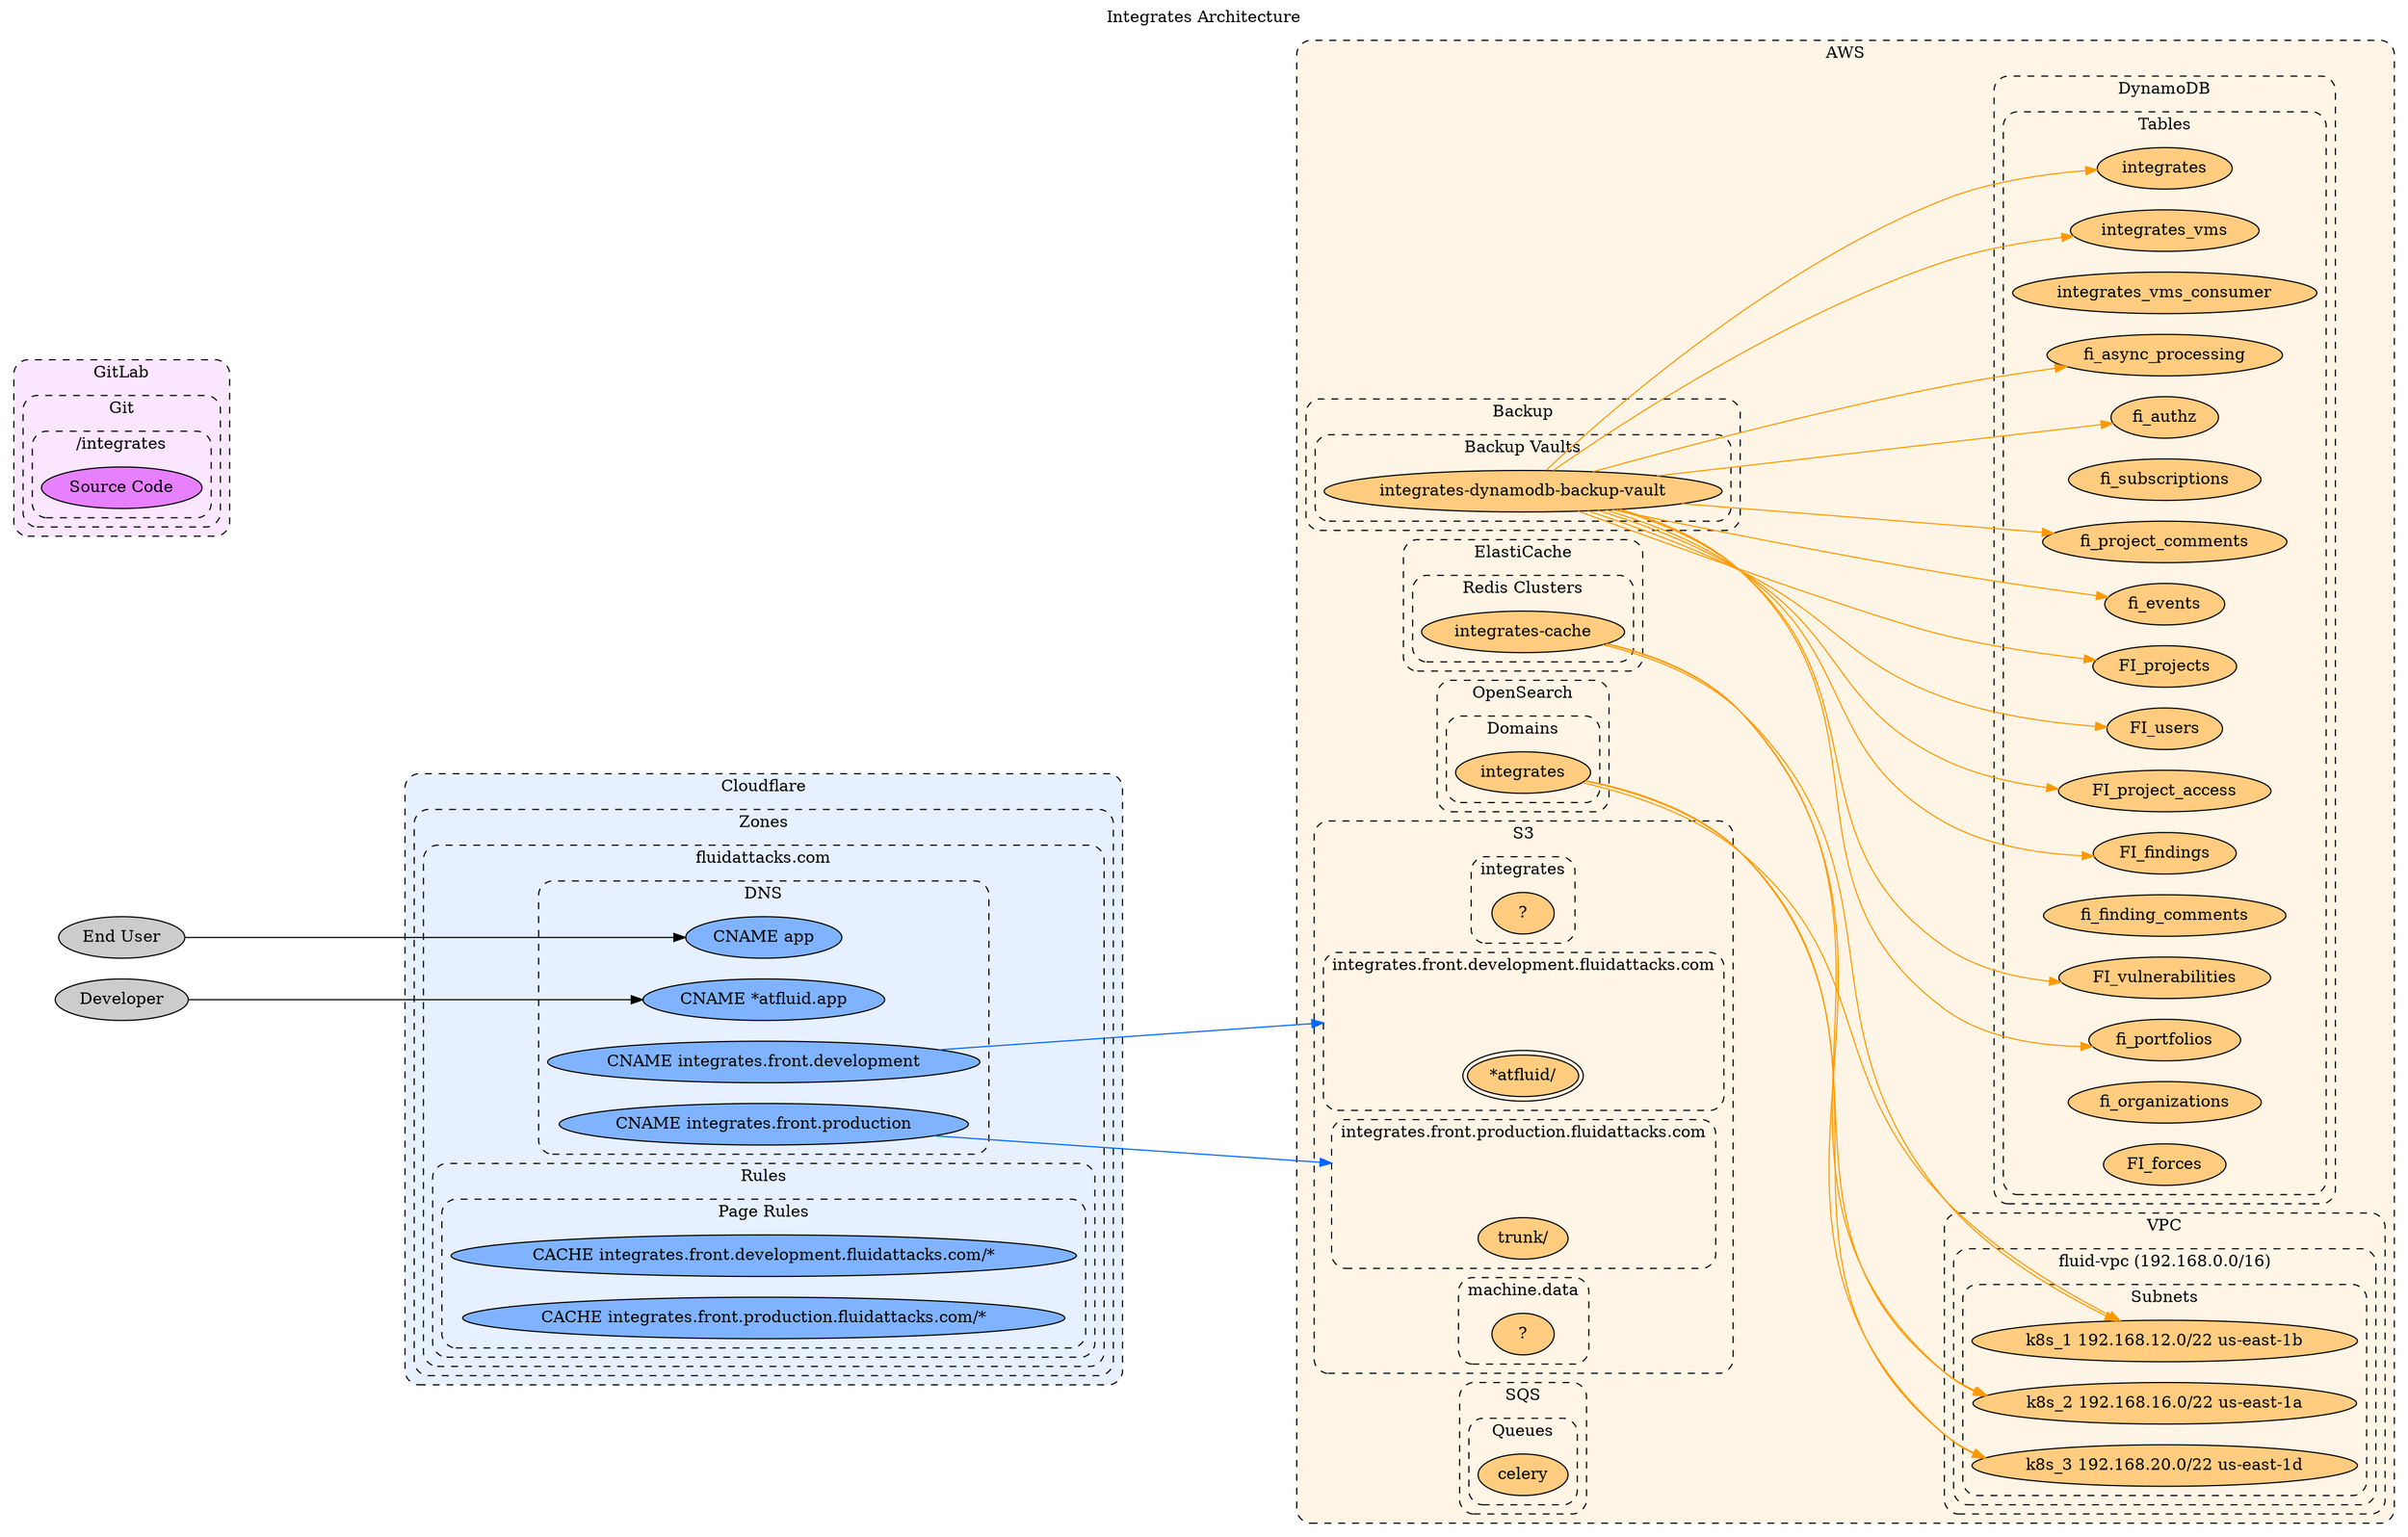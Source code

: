 // SPDX-FileCopyrightText: 2022 Fluid Attacks <development@fluidattacks.com>
//
// SPDX-License-Identifier: MPL-2.0

digraph integates {
  label="Integrates Architecture"
  labelloc="t"
  compound="true"
  concentrate="true"
  rankdir="LR"
  ranksep="3.0"
  scale="scalexy"

  node[style="filled"]
  graph[style="dashed,rounded"]

  subgraph cluster_aws {
    label="AWS"
    bgcolor="0.1 0.1 1.0"
    node[fillcolor="0.1 0.5 1.0"]

    subgraph cluster_aws_backup {
      label="Backup"

      subgraph cluster_aws_backup_vaults {
        label="Backup Vaults"

        aws_backup_vaults_integrates_dynamodb_backup_vault[label="integrates-dynamodb-backup-vault"]
      }
    }

    subgraph cluster_aws_dynamodb {
      label="DynamoDB"

      subgraph cluster_aws_dynamodb_tables {
        label="Tables"

        aws_dynamodb_tables_integrates[label="integrates"]
        aws_dynamodb_tables_integrates_vms[label="integrates_vms"]
        aws_dynamodb_tables_integrates_vms_consumer[label="integrates_vms_consumer"]
        aws_dynamodb_tables_fi_async_processing[label="fi_async_processing"]
        aws_dynamodb_tables_fi_authz[label="fi_authz"]
        aws_dynamodb_tables_fi_subscriptions[label="fi_subscriptions"]
        aws_dynamodb_tables_fi_project_comments[label="fi_project_comments"]
        aws_dynamodb_tables_fi_events[label="fi_events"]
        aws_dynamodb_tables_fi_projects[label="FI_projects"]
        aws_dynamodb_tables_fi_users[label="FI_users"]
        aws_dynamodb_tables_fi_project_access[label="FI_project_access"]
        aws_dynamodb_tables_fi_findings[label="FI_findings"]
        aws_dynamodb_tables_fi_finding_comments[label="fi_finding_comments"]
        aws_dynamodb_tables_fi_vulnerabilities[label="FI_vulnerabilities"]
        aws_dynamodb_tables_fi_portfolios[label="fi_portfolios"]
        aws_dynamodb_tables_fi_organizations[label="fi_organizations"]
        aws_dynamodb_tables_fi_forces[label="FI_forces"]
      }
    }

    subgraph cluster_aws_elasticache {
      label="ElastiCache"

      subgraph cluster_aws_elasticache_redis_clusters {
        label="Redis Clusters"

        aws_elasticache_redis_clusters_integrates_cache[label="integrates-cache"]
      }
    }

    subgraph cluster_aws_opensearch {
      label="OpenSearch"

      subgraph cluster_aws_opensearch_domains {
        label="Domains"

        aws_opensearch_domains_integrates[label="integrates"]
      }
    }

    subgraph cluster_aws_s3 {
      label="S3"

      subgraph cluster_aws_s3_integrates {
        label="integrates"

        aws_s3_integrates[label="?"]
      }

      subgraph cluster_aws_s3_integrates_front_dev {
        label="integrates.front.development.fluidattacks.com"

        cluster_aws_s3_integrates_front_dev[label="" style="invis"]
        aws_s3_integrates_front_dev_atfluid[label="*atfluid/" peripheries="2"]
      }

      subgraph cluster_aws_s3_integrates_front_prod {
        label="integrates.front.production.fluidattacks.com"

        cluster_aws_s3_integrates_front_prod[label="" style="invis"]
        aws_s3_integrates_front_production_trunk[label="trunk/"]
      }

      subgraph cluster_aws_s3_machine_data {
        label="machine.data"

        aws_s3_machine_data[label="?"]
      }
    }

    subgraph cluster_aws_sqs {
      label="SQS"

      subgraph cluster_aws_sqs_queues {
        label="Queues"

        aws_sqs_queues_celery[label="celery"]
      }
    }

    subgraph cluster_aws_vpc {
      label="VPC"

      subgraph cluster_aws_vpc_fluid_vpc {
        label="fluid-vpc (192.168.0.0/16)"

        subgraph cluster_aws_vpc_fluid_vpc_subnets {
          label="Subnets"

          cluster_aws_vpc_fluid_vpc_subnets_k8s_1[label="k8s_1 192.168.12.0/22 us-east-1b"]
          cluster_aws_vpc_fluid_vpc_subnets_k8s_2[label="k8s_2 192.168.16.0/22 us-east-1a"]
          cluster_aws_vpc_fluid_vpc_subnets_k8s_3[label="k8s_3 192.168.20.0/22 us-east-1d"]
        }
      }
    }
  }

  subgraph cluster_cloudflare {
    label="Cloudflare"
    bgcolor="0.6 0.1 1.0"
    node[fillcolor="0.6 0.5 1.0"]

    subgraph cluster_cloudflare_zones {
      label="Zones"

      subgraph cluster_cloudflare_zone_fluidattacks_com {
        label="fluidattacks.com"

        subgraph cluster_cloudflare_zone_fluidattacks_com_dns {
          label="DNS"

          cloudflare_zone_fluidattacks_com_dns_cname_app[label="CNAME app"]
          cloudflare_zone_fluidattacks_com_dns_cname_atfluid_app[label="CNAME *atfluid.app"]
          cloudflare_zone_fluidattacks_com_dns_cname_integrates_front_development[label="CNAME integrates.front.development"]
          cloudflare_zone_fluidattacks_com_dns_cname_integrates_front_production[label="CNAME integrates.front.production"]
        }

        subgraph cluster_cloudflare_zone_fluidattacks_com_rules {
          label="Rules"

          subgraph cluster_cloudflare_zone_fluidattacks_com_page_rules {
            label="Page Rules"

            cloudflare_zone_fluidattacks_com_page_rules_integrates_front_dev[label="CACHE integrates.front.development.fluidattacks.com/*"]
            cloudflare_zone_fluidattacks_com_page_rules_integrates_front_prod[label="CACHE integrates.front.production.fluidattacks.com/*"]
          }
        }
      }
    }
  }

  subgraph cluster_gitlab {
    label="GitLab"
    bgcolor="0.8 0.1 1.0"
    node[fillcolor="0.8 0.5 1.0"]

    subgraph cluster_gitlab_git {
      label="Git"

      subgraph cluster_gitlab_integrates {
        label="/integrates"

        gitlab_integrates[label="Source Code"]
      }
    }
  }

  edge[color="0.1 1.0 1.0"]
  aws_backup_vaults_integrates_dynamodb_backup_vault -> aws_dynamodb_tables_fi_async_processing[]
  aws_backup_vaults_integrates_dynamodb_backup_vault -> aws_dynamodb_tables_fi_authz[]
  aws_backup_vaults_integrates_dynamodb_backup_vault -> aws_dynamodb_tables_fi_events[]
  aws_backup_vaults_integrates_dynamodb_backup_vault -> aws_dynamodb_tables_fi_findings[]
  aws_backup_vaults_integrates_dynamodb_backup_vault -> aws_dynamodb_tables_fi_portfolios[]
  aws_backup_vaults_integrates_dynamodb_backup_vault -> aws_dynamodb_tables_fi_project_access[]
  aws_backup_vaults_integrates_dynamodb_backup_vault -> aws_dynamodb_tables_fi_project_comments[]
  aws_backup_vaults_integrates_dynamodb_backup_vault -> aws_dynamodb_tables_fi_projects[]
  aws_backup_vaults_integrates_dynamodb_backup_vault -> aws_dynamodb_tables_fi_users[]
  aws_backup_vaults_integrates_dynamodb_backup_vault -> aws_dynamodb_tables_fi_vulnerabilities[]
  aws_backup_vaults_integrates_dynamodb_backup_vault -> aws_dynamodb_tables_integrates[]
  aws_backup_vaults_integrates_dynamodb_backup_vault -> aws_dynamodb_tables_integrates_vms[]
  aws_elasticache_redis_clusters_integrates_cache -> cluster_aws_vpc_fluid_vpc_subnets_k8s_1[]
  aws_elasticache_redis_clusters_integrates_cache -> cluster_aws_vpc_fluid_vpc_subnets_k8s_2[]
  aws_elasticache_redis_clusters_integrates_cache -> cluster_aws_vpc_fluid_vpc_subnets_k8s_3[]
  aws_opensearch_domains_integrates -> cluster_aws_vpc_fluid_vpc_subnets_k8s_1[]
  aws_opensearch_domains_integrates -> cluster_aws_vpc_fluid_vpc_subnets_k8s_2[]
  aws_opensearch_domains_integrates -> cluster_aws_vpc_fluid_vpc_subnets_k8s_3[]

  edge[color="0.6 1.0 1.0"]
  cloudflare_zone_fluidattacks_com_dns_cname_integrates_front_development -> cluster_aws_s3_integrates_front_dev[lhead="cluster_aws_s3_integrates_front_dev"]
  cloudflare_zone_fluidattacks_com_dns_cname_integrates_front_production -> cluster_aws_s3_integrates_front_prod[lhead="cluster_aws_s3_integrates_front_prod"]

  edge[color="0.8 1.0 1.0"]

  node[fillcolor="0.0 0.0 0.8"]
  end_user[label="End User"]
  developer[label="Developer"]

  edge[color="0.0 0.0 0.0"]
  end_user -> cloudflare_zone_fluidattacks_com_dns_cname_app[]
  developer -> cloudflare_zone_fluidattacks_com_dns_cname_atfluid_app[]
}
